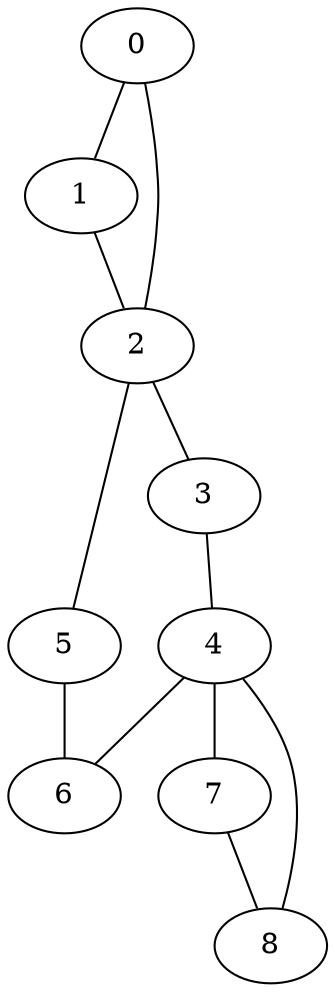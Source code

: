 graph G {
   0 -- 1
   0 -- 2
   1 -- 2
   2 -- 3
   2 -- 5
   3 -- 4
   4 -- 6
   4 -- 7
   4 -- 8
   5 -- 6
   7 -- 8
}
